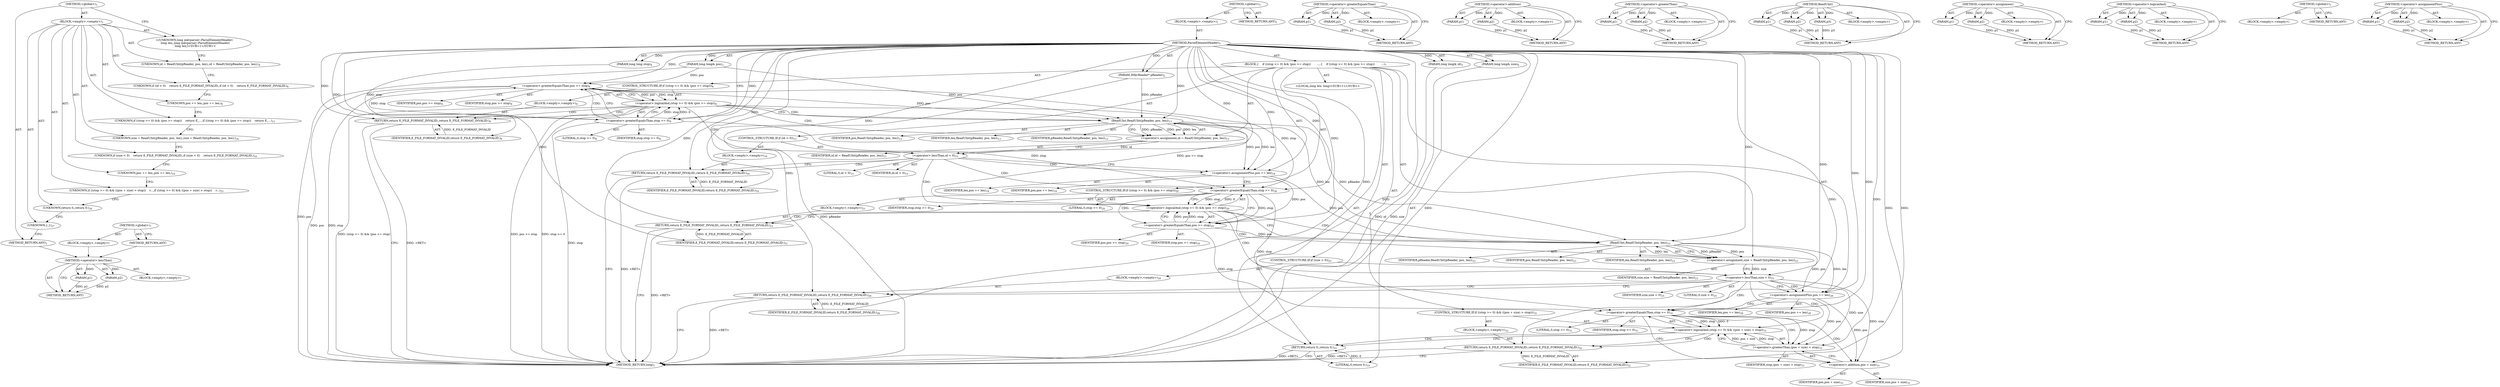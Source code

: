 digraph "&lt;global&gt;" {
vulnerable_129 [label=<(METHOD,&lt;operator&gt;.lessThan)>];
vulnerable_130 [label=<(PARAM,p1)>];
vulnerable_131 [label=<(PARAM,p2)>];
vulnerable_132 [label=<(BLOCK,&lt;empty&gt;,&lt;empty&gt;)>];
vulnerable_133 [label=<(METHOD_RETURN,ANY)>];
vulnerable_6 [label=<(METHOD,&lt;global&gt;)<SUB>1</SUB>>];
vulnerable_7 [label=<(BLOCK,&lt;empty&gt;,&lt;empty&gt;)<SUB>1</SUB>>];
vulnerable_8 [label=<(METHOD,ParseElementHeader)<SUB>1</SUB>>];
vulnerable_9 [label=<(PARAM,IMkvReader* pReader)<SUB>2</SUB>>];
vulnerable_10 [label=<(PARAM,long long&amp; pos)<SUB>3</SUB>>];
vulnerable_11 [label=<(PARAM,long long stop)<SUB>4</SUB>>];
vulnerable_12 [label=<(PARAM,long long&amp; id)<SUB>5</SUB>>];
vulnerable_13 [label=<(PARAM,long long&amp; size)<SUB>6</SUB>>];
vulnerable_14 [label=<(BLOCK,{
    if ((stop &gt;= 0) &amp;&amp; (pos &gt;= stop))
       ...,{
    if ((stop &gt;= 0) &amp;&amp; (pos &gt;= stop))
       ...)<SUB>7</SUB>>];
vulnerable_15 [label=<(CONTROL_STRUCTURE,IF,if ((stop &gt;= 0) &amp;&amp; (pos &gt;= stop)))<SUB>8</SUB>>];
vulnerable_16 [label=<(&lt;operator&gt;.logicalAnd,(stop &gt;= 0) &amp;&amp; (pos &gt;= stop))<SUB>8</SUB>>];
vulnerable_17 [label=<(&lt;operator&gt;.greaterEqualsThan,stop &gt;= 0)<SUB>8</SUB>>];
vulnerable_18 [label=<(IDENTIFIER,stop,stop &gt;= 0)<SUB>8</SUB>>];
vulnerable_19 [label=<(LITERAL,0,stop &gt;= 0)<SUB>8</SUB>>];
vulnerable_20 [label=<(&lt;operator&gt;.greaterEqualsThan,pos &gt;= stop)<SUB>8</SUB>>];
vulnerable_21 [label=<(IDENTIFIER,pos,pos &gt;= stop)<SUB>8</SUB>>];
vulnerable_22 [label=<(IDENTIFIER,stop,pos &gt;= stop)<SUB>8</SUB>>];
vulnerable_23 [label=<(BLOCK,&lt;empty&gt;,&lt;empty&gt;)<SUB>9</SUB>>];
vulnerable_24 [label=<(RETURN,return E_FILE_FORMAT_INVALID;,return E_FILE_FORMAT_INVALID;)<SUB>9</SUB>>];
vulnerable_25 [label=<(IDENTIFIER,E_FILE_FORMAT_INVALID,return E_FILE_FORMAT_INVALID;)<SUB>9</SUB>>];
vulnerable_26 [label="<(LOCAL,long len: long)<SUB>11</SUB>>"];
vulnerable_27 [label=<(&lt;operator&gt;.assignment,id = ReadUInt(pReader, pos, len))<SUB>13</SUB>>];
vulnerable_28 [label=<(IDENTIFIER,id,id = ReadUInt(pReader, pos, len))<SUB>13</SUB>>];
vulnerable_29 [label=<(ReadUInt,ReadUInt(pReader, pos, len))<SUB>13</SUB>>];
vulnerable_30 [label=<(IDENTIFIER,pReader,ReadUInt(pReader, pos, len))<SUB>13</SUB>>];
vulnerable_31 [label=<(IDENTIFIER,pos,ReadUInt(pReader, pos, len))<SUB>13</SUB>>];
vulnerable_32 [label=<(IDENTIFIER,len,ReadUInt(pReader, pos, len))<SUB>13</SUB>>];
vulnerable_33 [label=<(CONTROL_STRUCTURE,IF,if (id &lt; 0))<SUB>15</SUB>>];
vulnerable_34 [label=<(&lt;operator&gt;.lessThan,id &lt; 0)<SUB>15</SUB>>];
vulnerable_35 [label=<(IDENTIFIER,id,id &lt; 0)<SUB>15</SUB>>];
vulnerable_36 [label=<(LITERAL,0,id &lt; 0)<SUB>15</SUB>>];
vulnerable_37 [label=<(BLOCK,&lt;empty&gt;,&lt;empty&gt;)<SUB>16</SUB>>];
vulnerable_38 [label=<(RETURN,return E_FILE_FORMAT_INVALID;,return E_FILE_FORMAT_INVALID;)<SUB>16</SUB>>];
vulnerable_39 [label=<(IDENTIFIER,E_FILE_FORMAT_INVALID,return E_FILE_FORMAT_INVALID;)<SUB>16</SUB>>];
vulnerable_40 [label=<(&lt;operator&gt;.assignmentPlus,pos += len)<SUB>18</SUB>>];
vulnerable_41 [label=<(IDENTIFIER,pos,pos += len)<SUB>18</SUB>>];
vulnerable_42 [label=<(IDENTIFIER,len,pos += len)<SUB>18</SUB>>];
vulnerable_43 [label=<(CONTROL_STRUCTURE,IF,if ((stop &gt;= 0) &amp;&amp; (pos &gt;= stop)))<SUB>20</SUB>>];
vulnerable_44 [label=<(&lt;operator&gt;.logicalAnd,(stop &gt;= 0) &amp;&amp; (pos &gt;= stop))<SUB>20</SUB>>];
vulnerable_45 [label=<(&lt;operator&gt;.greaterEqualsThan,stop &gt;= 0)<SUB>20</SUB>>];
vulnerable_46 [label=<(IDENTIFIER,stop,stop &gt;= 0)<SUB>20</SUB>>];
vulnerable_47 [label=<(LITERAL,0,stop &gt;= 0)<SUB>20</SUB>>];
vulnerable_48 [label=<(&lt;operator&gt;.greaterEqualsThan,pos &gt;= stop)<SUB>20</SUB>>];
vulnerable_49 [label=<(IDENTIFIER,pos,pos &gt;= stop)<SUB>20</SUB>>];
vulnerable_50 [label=<(IDENTIFIER,stop,pos &gt;= stop)<SUB>20</SUB>>];
vulnerable_51 [label=<(BLOCK,&lt;empty&gt;,&lt;empty&gt;)<SUB>21</SUB>>];
vulnerable_52 [label=<(RETURN,return E_FILE_FORMAT_INVALID;,return E_FILE_FORMAT_INVALID;)<SUB>21</SUB>>];
vulnerable_53 [label=<(IDENTIFIER,E_FILE_FORMAT_INVALID,return E_FILE_FORMAT_INVALID;)<SUB>21</SUB>>];
vulnerable_54 [label=<(&lt;operator&gt;.assignment,size = ReadUInt(pReader, pos, len))<SUB>23</SUB>>];
vulnerable_55 [label=<(IDENTIFIER,size,size = ReadUInt(pReader, pos, len))<SUB>23</SUB>>];
vulnerable_56 [label=<(ReadUInt,ReadUInt(pReader, pos, len))<SUB>23</SUB>>];
vulnerable_57 [label=<(IDENTIFIER,pReader,ReadUInt(pReader, pos, len))<SUB>23</SUB>>];
vulnerable_58 [label=<(IDENTIFIER,pos,ReadUInt(pReader, pos, len))<SUB>23</SUB>>];
vulnerable_59 [label=<(IDENTIFIER,len,ReadUInt(pReader, pos, len))<SUB>23</SUB>>];
vulnerable_60 [label=<(CONTROL_STRUCTURE,IF,if (size &lt; 0))<SUB>25</SUB>>];
vulnerable_61 [label=<(&lt;operator&gt;.lessThan,size &lt; 0)<SUB>25</SUB>>];
vulnerable_62 [label=<(IDENTIFIER,size,size &lt; 0)<SUB>25</SUB>>];
vulnerable_63 [label=<(LITERAL,0,size &lt; 0)<SUB>25</SUB>>];
vulnerable_64 [label=<(BLOCK,&lt;empty&gt;,&lt;empty&gt;)<SUB>26</SUB>>];
vulnerable_65 [label=<(RETURN,return E_FILE_FORMAT_INVALID;,return E_FILE_FORMAT_INVALID;)<SUB>26</SUB>>];
vulnerable_66 [label=<(IDENTIFIER,E_FILE_FORMAT_INVALID,return E_FILE_FORMAT_INVALID;)<SUB>26</SUB>>];
vulnerable_67 [label=<(&lt;operator&gt;.assignmentPlus,pos += len)<SUB>28</SUB>>];
vulnerable_68 [label=<(IDENTIFIER,pos,pos += len)<SUB>28</SUB>>];
vulnerable_69 [label=<(IDENTIFIER,len,pos += len)<SUB>28</SUB>>];
vulnerable_70 [label=<(CONTROL_STRUCTURE,IF,if ((stop &gt;= 0) &amp;&amp; ((pos + size) &gt; stop)))<SUB>31</SUB>>];
vulnerable_71 [label=<(&lt;operator&gt;.logicalAnd,(stop &gt;= 0) &amp;&amp; ((pos + size) &gt; stop))<SUB>31</SUB>>];
vulnerable_72 [label=<(&lt;operator&gt;.greaterEqualsThan,stop &gt;= 0)<SUB>31</SUB>>];
vulnerable_73 [label=<(IDENTIFIER,stop,stop &gt;= 0)<SUB>31</SUB>>];
vulnerable_74 [label=<(LITERAL,0,stop &gt;= 0)<SUB>31</SUB>>];
vulnerable_75 [label=<(&lt;operator&gt;.greaterThan,(pos + size) &gt; stop)<SUB>31</SUB>>];
vulnerable_76 [label=<(&lt;operator&gt;.addition,pos + size)<SUB>31</SUB>>];
vulnerable_77 [label=<(IDENTIFIER,pos,pos + size)<SUB>31</SUB>>];
vulnerable_78 [label=<(IDENTIFIER,size,pos + size)<SUB>31</SUB>>];
vulnerable_79 [label=<(IDENTIFIER,stop,(pos + size) &gt; stop)<SUB>31</SUB>>];
vulnerable_80 [label=<(BLOCK,&lt;empty&gt;,&lt;empty&gt;)<SUB>32</SUB>>];
vulnerable_81 [label=<(RETURN,return E_FILE_FORMAT_INVALID;,return E_FILE_FORMAT_INVALID;)<SUB>32</SUB>>];
vulnerable_82 [label=<(IDENTIFIER,E_FILE_FORMAT_INVALID,return E_FILE_FORMAT_INVALID;)<SUB>32</SUB>>];
vulnerable_83 [label=<(RETURN,return 0;,return 0;)<SUB>33</SUB>>];
vulnerable_84 [label=<(LITERAL,0,return 0;)<SUB>33</SUB>>];
vulnerable_85 [label=<(METHOD_RETURN,long)<SUB>1</SUB>>];
vulnerable_87 [label=<(METHOD_RETURN,ANY)<SUB>1</SUB>>];
vulnerable_113 [label=<(METHOD,&lt;operator&gt;.greaterEqualsThan)>];
vulnerable_114 [label=<(PARAM,p1)>];
vulnerable_115 [label=<(PARAM,p2)>];
vulnerable_116 [label=<(BLOCK,&lt;empty&gt;,&lt;empty&gt;)>];
vulnerable_117 [label=<(METHOD_RETURN,ANY)>];
vulnerable_144 [label=<(METHOD,&lt;operator&gt;.addition)>];
vulnerable_145 [label=<(PARAM,p1)>];
vulnerable_146 [label=<(PARAM,p2)>];
vulnerable_147 [label=<(BLOCK,&lt;empty&gt;,&lt;empty&gt;)>];
vulnerable_148 [label=<(METHOD_RETURN,ANY)>];
vulnerable_139 [label=<(METHOD,&lt;operator&gt;.greaterThan)>];
vulnerable_140 [label=<(PARAM,p1)>];
vulnerable_141 [label=<(PARAM,p2)>];
vulnerable_142 [label=<(BLOCK,&lt;empty&gt;,&lt;empty&gt;)>];
vulnerable_143 [label=<(METHOD_RETURN,ANY)>];
vulnerable_123 [label=<(METHOD,ReadUInt)>];
vulnerable_124 [label=<(PARAM,p1)>];
vulnerable_125 [label=<(PARAM,p2)>];
vulnerable_126 [label=<(PARAM,p3)>];
vulnerable_127 [label=<(BLOCK,&lt;empty&gt;,&lt;empty&gt;)>];
vulnerable_128 [label=<(METHOD_RETURN,ANY)>];
vulnerable_118 [label=<(METHOD,&lt;operator&gt;.assignment)>];
vulnerable_119 [label=<(PARAM,p1)>];
vulnerable_120 [label=<(PARAM,p2)>];
vulnerable_121 [label=<(BLOCK,&lt;empty&gt;,&lt;empty&gt;)>];
vulnerable_122 [label=<(METHOD_RETURN,ANY)>];
vulnerable_108 [label=<(METHOD,&lt;operator&gt;.logicalAnd)>];
vulnerable_109 [label=<(PARAM,p1)>];
vulnerable_110 [label=<(PARAM,p2)>];
vulnerable_111 [label=<(BLOCK,&lt;empty&gt;,&lt;empty&gt;)>];
vulnerable_112 [label=<(METHOD_RETURN,ANY)>];
vulnerable_102 [label=<(METHOD,&lt;global&gt;)<SUB>1</SUB>>];
vulnerable_103 [label=<(BLOCK,&lt;empty&gt;,&lt;empty&gt;)>];
vulnerable_104 [label=<(METHOD_RETURN,ANY)>];
vulnerable_134 [label=<(METHOD,&lt;operator&gt;.assignmentPlus)>];
vulnerable_135 [label=<(PARAM,p1)>];
vulnerable_136 [label=<(PARAM,p2)>];
vulnerable_137 [label=<(BLOCK,&lt;empty&gt;,&lt;empty&gt;)>];
vulnerable_138 [label=<(METHOD_RETURN,ANY)>];
fixed_6 [label=<(METHOD,&lt;global&gt;)<SUB>1</SUB>>];
fixed_7 [label=<(BLOCK,&lt;empty&gt;,&lt;empty&gt;)<SUB>1</SUB>>];
fixed_8 [label="<(UNKNOWN,long mkvparser::ParseElementHeader(
  long len;,long mkvparser::ParseElementHeader(
  long len;)<SUB>1</SUB>>"];
fixed_9 [label=<(UNKNOWN,id = ReadUInt(pReader, pos, len);,id = ReadUInt(pReader, pos, len);)<SUB>4</SUB>>];
fixed_10 [label=<(UNKNOWN,if (id &lt; 0)
    return E_FILE_FORMAT_INVALID;,if (id &lt; 0)
    return E_FILE_FORMAT_INVALID;)<SUB>6</SUB>>];
fixed_11 [label=<(UNKNOWN,pos += len;,pos += len;)<SUB>9</SUB>>];
fixed_12 [label=<(UNKNOWN,if ((stop &gt;= 0) &amp;&amp; (pos &gt;= stop))
    return E_...,if ((stop &gt;= 0) &amp;&amp; (pos &gt;= stop))
    return E_...)<SUB>11</SUB>>];
fixed_13 [label=<(UNKNOWN,size = ReadUInt(pReader, pos, len);,size = ReadUInt(pReader, pos, len);)<SUB>14</SUB>>];
fixed_14 [label=<(UNKNOWN,if (size &lt; 0)
    return E_FILE_FORMAT_INVALID;,if (size &lt; 0)
    return E_FILE_FORMAT_INVALID;)<SUB>16</SUB>>];
fixed_15 [label=<(UNKNOWN,pos += len;,pos += len;)<SUB>19</SUB>>];
fixed_16 [label=<(UNKNOWN,if ((stop &gt;= 0) &amp;&amp; ((pos + size) &gt; stop))
    r...,if ((stop &gt;= 0) &amp;&amp; ((pos + size) &gt; stop))
    r...)<SUB>23</SUB>>];
fixed_17 [label=<(UNKNOWN,return 0;,return 0;)<SUB>26</SUB>>];
fixed_18 [label=<(UNKNOWN,},})<SUB>27</SUB>>];
fixed_19 [label=<(METHOD_RETURN,ANY)<SUB>1</SUB>>];
fixed_24 [label=<(METHOD,&lt;global&gt;)<SUB>1</SUB>>];
fixed_25 [label=<(BLOCK,&lt;empty&gt;,&lt;empty&gt;)>];
fixed_26 [label=<(METHOD_RETURN,ANY)>];
vulnerable_129 -> vulnerable_130  [key=0, label="AST: "];
vulnerable_129 -> vulnerable_130  [key=1, label="DDG: "];
vulnerable_129 -> vulnerable_132  [key=0, label="AST: "];
vulnerable_129 -> vulnerable_131  [key=0, label="AST: "];
vulnerable_129 -> vulnerable_131  [key=1, label="DDG: "];
vulnerable_129 -> vulnerable_133  [key=0, label="AST: "];
vulnerable_129 -> vulnerable_133  [key=1, label="CFG: "];
vulnerable_130 -> vulnerable_133  [key=0, label="DDG: p1"];
vulnerable_131 -> vulnerable_133  [key=0, label="DDG: p2"];
vulnerable_6 -> vulnerable_7  [key=0, label="AST: "];
vulnerable_6 -> vulnerable_87  [key=0, label="AST: "];
vulnerable_6 -> vulnerable_87  [key=1, label="CFG: "];
vulnerable_7 -> vulnerable_8  [key=0, label="AST: "];
vulnerable_8 -> vulnerable_9  [key=0, label="AST: "];
vulnerable_8 -> vulnerable_9  [key=1, label="DDG: "];
vulnerable_8 -> vulnerable_10  [key=0, label="AST: "];
vulnerable_8 -> vulnerable_10  [key=1, label="DDG: "];
vulnerable_8 -> vulnerable_11  [key=0, label="AST: "];
vulnerable_8 -> vulnerable_11  [key=1, label="DDG: "];
vulnerable_8 -> vulnerable_12  [key=0, label="AST: "];
vulnerable_8 -> vulnerable_12  [key=1, label="DDG: "];
vulnerable_8 -> vulnerable_13  [key=0, label="AST: "];
vulnerable_8 -> vulnerable_13  [key=1, label="DDG: "];
vulnerable_8 -> vulnerable_14  [key=0, label="AST: "];
vulnerable_8 -> vulnerable_85  [key=0, label="AST: "];
vulnerable_8 -> vulnerable_17  [key=0, label="CFG: "];
vulnerable_8 -> vulnerable_17  [key=1, label="DDG: "];
vulnerable_8 -> vulnerable_40  [key=0, label="DDG: "];
vulnerable_8 -> vulnerable_67  [key=0, label="DDG: "];
vulnerable_8 -> vulnerable_83  [key=0, label="DDG: "];
vulnerable_8 -> vulnerable_84  [key=0, label="DDG: "];
vulnerable_8 -> vulnerable_24  [key=0, label="DDG: "];
vulnerable_8 -> vulnerable_29  [key=0, label="DDG: "];
vulnerable_8 -> vulnerable_34  [key=0, label="DDG: "];
vulnerable_8 -> vulnerable_38  [key=0, label="DDG: "];
vulnerable_8 -> vulnerable_52  [key=0, label="DDG: "];
vulnerable_8 -> vulnerable_56  [key=0, label="DDG: "];
vulnerable_8 -> vulnerable_61  [key=0, label="DDG: "];
vulnerable_8 -> vulnerable_65  [key=0, label="DDG: "];
vulnerable_8 -> vulnerable_81  [key=0, label="DDG: "];
vulnerable_8 -> vulnerable_20  [key=0, label="DDG: "];
vulnerable_8 -> vulnerable_25  [key=0, label="DDG: "];
vulnerable_8 -> vulnerable_39  [key=0, label="DDG: "];
vulnerable_8 -> vulnerable_45  [key=0, label="DDG: "];
vulnerable_8 -> vulnerable_48  [key=0, label="DDG: "];
vulnerable_8 -> vulnerable_53  [key=0, label="DDG: "];
vulnerable_8 -> vulnerable_66  [key=0, label="DDG: "];
vulnerable_8 -> vulnerable_72  [key=0, label="DDG: "];
vulnerable_8 -> vulnerable_75  [key=0, label="DDG: "];
vulnerable_8 -> vulnerable_82  [key=0, label="DDG: "];
vulnerable_8 -> vulnerable_76  [key=0, label="DDG: "];
vulnerable_9 -> vulnerable_85  [key=0, label="DDG: pReader"];
vulnerable_9 -> vulnerable_29  [key=0, label="DDG: pReader"];
vulnerable_10 -> vulnerable_85  [key=0, label="DDG: pos"];
vulnerable_10 -> vulnerable_29  [key=0, label="DDG: pos"];
vulnerable_10 -> vulnerable_20  [key=0, label="DDG: pos"];
vulnerable_11 -> vulnerable_17  [key=0, label="DDG: stop"];
vulnerable_12 -> vulnerable_85  [key=0, label="DDG: id"];
vulnerable_13 -> vulnerable_85  [key=0, label="DDG: size"];
vulnerable_14 -> vulnerable_15  [key=0, label="AST: "];
vulnerable_14 -> vulnerable_26  [key=0, label="AST: "];
vulnerable_14 -> vulnerable_27  [key=0, label="AST: "];
vulnerable_14 -> vulnerable_33  [key=0, label="AST: "];
vulnerable_14 -> vulnerable_40  [key=0, label="AST: "];
vulnerable_14 -> vulnerable_43  [key=0, label="AST: "];
vulnerable_14 -> vulnerable_54  [key=0, label="AST: "];
vulnerable_14 -> vulnerable_60  [key=0, label="AST: "];
vulnerable_14 -> vulnerable_67  [key=0, label="AST: "];
vulnerable_14 -> vulnerable_70  [key=0, label="AST: "];
vulnerable_14 -> vulnerable_83  [key=0, label="AST: "];
vulnerable_15 -> vulnerable_16  [key=0, label="AST: "];
vulnerable_15 -> vulnerable_23  [key=0, label="AST: "];
vulnerable_16 -> vulnerable_17  [key=0, label="AST: "];
vulnerable_16 -> vulnerable_20  [key=0, label="AST: "];
vulnerable_16 -> vulnerable_24  [key=0, label="CFG: "];
vulnerable_16 -> vulnerable_24  [key=1, label="CDG: "];
vulnerable_16 -> vulnerable_29  [key=0, label="CFG: "];
vulnerable_16 -> vulnerable_29  [key=1, label="CDG: "];
vulnerable_16 -> vulnerable_85  [key=0, label="DDG: stop &gt;= 0"];
vulnerable_16 -> vulnerable_85  [key=1, label="DDG: pos &gt;= stop"];
vulnerable_16 -> vulnerable_85  [key=2, label="DDG: (stop &gt;= 0) &amp;&amp; (pos &gt;= stop)"];
vulnerable_16 -> vulnerable_44  [key=0, label="DDG: pos &gt;= stop"];
vulnerable_16 -> vulnerable_34  [key=0, label="CDG: "];
vulnerable_16 -> vulnerable_27  [key=0, label="CDG: "];
vulnerable_17 -> vulnerable_18  [key=0, label="AST: "];
vulnerable_17 -> vulnerable_19  [key=0, label="AST: "];
vulnerable_17 -> vulnerable_16  [key=0, label="CFG: "];
vulnerable_17 -> vulnerable_16  [key=1, label="DDG: stop"];
vulnerable_17 -> vulnerable_16  [key=2, label="DDG: 0"];
vulnerable_17 -> vulnerable_20  [key=0, label="CFG: "];
vulnerable_17 -> vulnerable_20  [key=1, label="DDG: stop"];
vulnerable_17 -> vulnerable_20  [key=2, label="CDG: "];
vulnerable_17 -> vulnerable_85  [key=0, label="DDG: stop"];
vulnerable_17 -> vulnerable_45  [key=0, label="DDG: stop"];
vulnerable_20 -> vulnerable_21  [key=0, label="AST: "];
vulnerable_20 -> vulnerable_22  [key=0, label="AST: "];
vulnerable_20 -> vulnerable_16  [key=0, label="CFG: "];
vulnerable_20 -> vulnerable_16  [key=1, label="DDG: pos"];
vulnerable_20 -> vulnerable_16  [key=2, label="DDG: stop"];
vulnerable_20 -> vulnerable_85  [key=0, label="DDG: pos"];
vulnerable_20 -> vulnerable_85  [key=1, label="DDG: stop"];
vulnerable_20 -> vulnerable_29  [key=0, label="DDG: pos"];
vulnerable_20 -> vulnerable_45  [key=0, label="DDG: stop"];
vulnerable_23 -> vulnerable_24  [key=0, label="AST: "];
vulnerable_24 -> vulnerable_25  [key=0, label="AST: "];
vulnerable_24 -> vulnerable_85  [key=0, label="CFG: "];
vulnerable_24 -> vulnerable_85  [key=1, label="DDG: &lt;RET&gt;"];
vulnerable_25 -> vulnerable_24  [key=0, label="DDG: E_FILE_FORMAT_INVALID"];
vulnerable_27 -> vulnerable_28  [key=0, label="AST: "];
vulnerable_27 -> vulnerable_29  [key=0, label="AST: "];
vulnerable_27 -> vulnerable_34  [key=0, label="CFG: "];
vulnerable_27 -> vulnerable_34  [key=1, label="DDG: id"];
vulnerable_29 -> vulnerable_30  [key=0, label="AST: "];
vulnerable_29 -> vulnerable_31  [key=0, label="AST: "];
vulnerable_29 -> vulnerable_32  [key=0, label="AST: "];
vulnerable_29 -> vulnerable_27  [key=0, label="CFG: "];
vulnerable_29 -> vulnerable_27  [key=1, label="DDG: pReader"];
vulnerable_29 -> vulnerable_27  [key=2, label="DDG: pos"];
vulnerable_29 -> vulnerable_27  [key=3, label="DDG: len"];
vulnerable_29 -> vulnerable_40  [key=0, label="DDG: len"];
vulnerable_29 -> vulnerable_40  [key=1, label="DDG: pos"];
vulnerable_29 -> vulnerable_56  [key=0, label="DDG: pReader"];
vulnerable_29 -> vulnerable_56  [key=1, label="DDG: len"];
vulnerable_33 -> vulnerable_34  [key=0, label="AST: "];
vulnerable_33 -> vulnerable_37  [key=0, label="AST: "];
vulnerable_34 -> vulnerable_35  [key=0, label="AST: "];
vulnerable_34 -> vulnerable_36  [key=0, label="AST: "];
vulnerable_34 -> vulnerable_38  [key=0, label="CFG: "];
vulnerable_34 -> vulnerable_38  [key=1, label="CDG: "];
vulnerable_34 -> vulnerable_40  [key=0, label="CFG: "];
vulnerable_34 -> vulnerable_40  [key=1, label="CDG: "];
vulnerable_34 -> vulnerable_45  [key=0, label="CDG: "];
vulnerable_34 -> vulnerable_44  [key=0, label="CDG: "];
vulnerable_37 -> vulnerable_38  [key=0, label="AST: "];
vulnerable_38 -> vulnerable_39  [key=0, label="AST: "];
vulnerable_38 -> vulnerable_85  [key=0, label="CFG: "];
vulnerable_38 -> vulnerable_85  [key=1, label="DDG: &lt;RET&gt;"];
vulnerable_39 -> vulnerable_38  [key=0, label="DDG: E_FILE_FORMAT_INVALID"];
vulnerable_40 -> vulnerable_41  [key=0, label="AST: "];
vulnerable_40 -> vulnerable_42  [key=0, label="AST: "];
vulnerable_40 -> vulnerable_45  [key=0, label="CFG: "];
vulnerable_40 -> vulnerable_56  [key=0, label="DDG: pos"];
vulnerable_40 -> vulnerable_48  [key=0, label="DDG: pos"];
vulnerable_43 -> vulnerable_44  [key=0, label="AST: "];
vulnerable_43 -> vulnerable_51  [key=0, label="AST: "];
vulnerable_44 -> vulnerable_45  [key=0, label="AST: "];
vulnerable_44 -> vulnerable_48  [key=0, label="AST: "];
vulnerable_44 -> vulnerable_52  [key=0, label="CFG: "];
vulnerable_44 -> vulnerable_52  [key=1, label="CDG: "];
vulnerable_44 -> vulnerable_56  [key=0, label="CFG: "];
vulnerable_44 -> vulnerable_56  [key=1, label="CDG: "];
vulnerable_44 -> vulnerable_54  [key=0, label="CDG: "];
vulnerable_44 -> vulnerable_61  [key=0, label="CDG: "];
vulnerable_45 -> vulnerable_46  [key=0, label="AST: "];
vulnerable_45 -> vulnerable_47  [key=0, label="AST: "];
vulnerable_45 -> vulnerable_44  [key=0, label="CFG: "];
vulnerable_45 -> vulnerable_44  [key=1, label="DDG: stop"];
vulnerable_45 -> vulnerable_44  [key=2, label="DDG: 0"];
vulnerable_45 -> vulnerable_48  [key=0, label="CFG: "];
vulnerable_45 -> vulnerable_48  [key=1, label="DDG: stop"];
vulnerable_45 -> vulnerable_48  [key=2, label="CDG: "];
vulnerable_45 -> vulnerable_72  [key=0, label="DDG: stop"];
vulnerable_48 -> vulnerable_49  [key=0, label="AST: "];
vulnerable_48 -> vulnerable_50  [key=0, label="AST: "];
vulnerable_48 -> vulnerable_44  [key=0, label="CFG: "];
vulnerable_48 -> vulnerable_44  [key=1, label="DDG: pos"];
vulnerable_48 -> vulnerable_44  [key=2, label="DDG: stop"];
vulnerable_48 -> vulnerable_56  [key=0, label="DDG: pos"];
vulnerable_48 -> vulnerable_72  [key=0, label="DDG: stop"];
vulnerable_51 -> vulnerable_52  [key=0, label="AST: "];
vulnerable_52 -> vulnerable_53  [key=0, label="AST: "];
vulnerable_52 -> vulnerable_85  [key=0, label="CFG: "];
vulnerable_52 -> vulnerable_85  [key=1, label="DDG: &lt;RET&gt;"];
vulnerable_53 -> vulnerable_52  [key=0, label="DDG: E_FILE_FORMAT_INVALID"];
vulnerable_54 -> vulnerable_55  [key=0, label="AST: "];
vulnerable_54 -> vulnerable_56  [key=0, label="AST: "];
vulnerable_54 -> vulnerable_61  [key=0, label="CFG: "];
vulnerable_54 -> vulnerable_61  [key=1, label="DDG: size"];
vulnerable_56 -> vulnerable_57  [key=0, label="AST: "];
vulnerable_56 -> vulnerable_58  [key=0, label="AST: "];
vulnerable_56 -> vulnerable_59  [key=0, label="AST: "];
vulnerable_56 -> vulnerable_54  [key=0, label="CFG: "];
vulnerable_56 -> vulnerable_54  [key=1, label="DDG: pReader"];
vulnerable_56 -> vulnerable_54  [key=2, label="DDG: pos"];
vulnerable_56 -> vulnerable_54  [key=3, label="DDG: len"];
vulnerable_56 -> vulnerable_67  [key=0, label="DDG: len"];
vulnerable_56 -> vulnerable_67  [key=1, label="DDG: pos"];
vulnerable_60 -> vulnerable_61  [key=0, label="AST: "];
vulnerable_60 -> vulnerable_64  [key=0, label="AST: "];
vulnerable_61 -> vulnerable_62  [key=0, label="AST: "];
vulnerable_61 -> vulnerable_63  [key=0, label="AST: "];
vulnerable_61 -> vulnerable_65  [key=0, label="CFG: "];
vulnerable_61 -> vulnerable_65  [key=1, label="CDG: "];
vulnerable_61 -> vulnerable_67  [key=0, label="CFG: "];
vulnerable_61 -> vulnerable_67  [key=1, label="CDG: "];
vulnerable_61 -> vulnerable_75  [key=0, label="DDG: size"];
vulnerable_61 -> vulnerable_76  [key=0, label="DDG: size"];
vulnerable_61 -> vulnerable_72  [key=0, label="CDG: "];
vulnerable_61 -> vulnerable_71  [key=0, label="CDG: "];
vulnerable_64 -> vulnerable_65  [key=0, label="AST: "];
vulnerable_65 -> vulnerable_66  [key=0, label="AST: "];
vulnerable_65 -> vulnerable_85  [key=0, label="CFG: "];
vulnerable_65 -> vulnerable_85  [key=1, label="DDG: &lt;RET&gt;"];
vulnerable_66 -> vulnerable_65  [key=0, label="DDG: E_FILE_FORMAT_INVALID"];
vulnerable_67 -> vulnerable_68  [key=0, label="AST: "];
vulnerable_67 -> vulnerable_69  [key=0, label="AST: "];
vulnerable_67 -> vulnerable_72  [key=0, label="CFG: "];
vulnerable_67 -> vulnerable_75  [key=0, label="DDG: pos"];
vulnerable_67 -> vulnerable_76  [key=0, label="DDG: pos"];
vulnerable_70 -> vulnerable_71  [key=0, label="AST: "];
vulnerable_70 -> vulnerable_80  [key=0, label="AST: "];
vulnerable_71 -> vulnerable_72  [key=0, label="AST: "];
vulnerable_71 -> vulnerable_75  [key=0, label="AST: "];
vulnerable_71 -> vulnerable_81  [key=0, label="CFG: "];
vulnerable_71 -> vulnerable_81  [key=1, label="CDG: "];
vulnerable_71 -> vulnerable_83  [key=0, label="CFG: "];
vulnerable_71 -> vulnerable_83  [key=1, label="CDG: "];
vulnerable_72 -> vulnerable_73  [key=0, label="AST: "];
vulnerable_72 -> vulnerable_74  [key=0, label="AST: "];
vulnerable_72 -> vulnerable_71  [key=0, label="CFG: "];
vulnerable_72 -> vulnerable_71  [key=1, label="DDG: stop"];
vulnerable_72 -> vulnerable_71  [key=2, label="DDG: 0"];
vulnerable_72 -> vulnerable_76  [key=0, label="CFG: "];
vulnerable_72 -> vulnerable_76  [key=1, label="CDG: "];
vulnerable_72 -> vulnerable_75  [key=0, label="DDG: stop"];
vulnerable_72 -> vulnerable_75  [key=1, label="CDG: "];
vulnerable_75 -> vulnerable_76  [key=0, label="AST: "];
vulnerable_75 -> vulnerable_79  [key=0, label="AST: "];
vulnerable_75 -> vulnerable_71  [key=0, label="CFG: "];
vulnerable_75 -> vulnerable_71  [key=1, label="DDG: pos + size"];
vulnerable_75 -> vulnerable_71  [key=2, label="DDG: stop"];
vulnerable_76 -> vulnerable_77  [key=0, label="AST: "];
vulnerable_76 -> vulnerable_78  [key=0, label="AST: "];
vulnerable_76 -> vulnerable_75  [key=0, label="CFG: "];
vulnerable_80 -> vulnerable_81  [key=0, label="AST: "];
vulnerable_81 -> vulnerable_82  [key=0, label="AST: "];
vulnerable_81 -> vulnerable_85  [key=0, label="CFG: "];
vulnerable_81 -> vulnerable_85  [key=1, label="DDG: &lt;RET&gt;"];
vulnerable_82 -> vulnerable_81  [key=0, label="DDG: E_FILE_FORMAT_INVALID"];
vulnerable_83 -> vulnerable_84  [key=0, label="AST: "];
vulnerable_83 -> vulnerable_85  [key=0, label="CFG: "];
vulnerable_83 -> vulnerable_85  [key=1, label="DDG: &lt;RET&gt;"];
vulnerable_84 -> vulnerable_83  [key=0, label="DDG: 0"];
vulnerable_113 -> vulnerable_114  [key=0, label="AST: "];
vulnerable_113 -> vulnerable_114  [key=1, label="DDG: "];
vulnerable_113 -> vulnerable_116  [key=0, label="AST: "];
vulnerable_113 -> vulnerable_115  [key=0, label="AST: "];
vulnerable_113 -> vulnerable_115  [key=1, label="DDG: "];
vulnerable_113 -> vulnerable_117  [key=0, label="AST: "];
vulnerable_113 -> vulnerable_117  [key=1, label="CFG: "];
vulnerable_114 -> vulnerable_117  [key=0, label="DDG: p1"];
vulnerable_115 -> vulnerable_117  [key=0, label="DDG: p2"];
vulnerable_144 -> vulnerable_145  [key=0, label="AST: "];
vulnerable_144 -> vulnerable_145  [key=1, label="DDG: "];
vulnerable_144 -> vulnerable_147  [key=0, label="AST: "];
vulnerable_144 -> vulnerable_146  [key=0, label="AST: "];
vulnerable_144 -> vulnerable_146  [key=1, label="DDG: "];
vulnerable_144 -> vulnerable_148  [key=0, label="AST: "];
vulnerable_144 -> vulnerable_148  [key=1, label="CFG: "];
vulnerable_145 -> vulnerable_148  [key=0, label="DDG: p1"];
vulnerable_146 -> vulnerable_148  [key=0, label="DDG: p2"];
vulnerable_139 -> vulnerable_140  [key=0, label="AST: "];
vulnerable_139 -> vulnerable_140  [key=1, label="DDG: "];
vulnerable_139 -> vulnerable_142  [key=0, label="AST: "];
vulnerable_139 -> vulnerable_141  [key=0, label="AST: "];
vulnerable_139 -> vulnerable_141  [key=1, label="DDG: "];
vulnerable_139 -> vulnerable_143  [key=0, label="AST: "];
vulnerable_139 -> vulnerable_143  [key=1, label="CFG: "];
vulnerable_140 -> vulnerable_143  [key=0, label="DDG: p1"];
vulnerable_141 -> vulnerable_143  [key=0, label="DDG: p2"];
vulnerable_123 -> vulnerable_124  [key=0, label="AST: "];
vulnerable_123 -> vulnerable_124  [key=1, label="DDG: "];
vulnerable_123 -> vulnerable_127  [key=0, label="AST: "];
vulnerable_123 -> vulnerable_125  [key=0, label="AST: "];
vulnerable_123 -> vulnerable_125  [key=1, label="DDG: "];
vulnerable_123 -> vulnerable_128  [key=0, label="AST: "];
vulnerable_123 -> vulnerable_128  [key=1, label="CFG: "];
vulnerable_123 -> vulnerable_126  [key=0, label="AST: "];
vulnerable_123 -> vulnerable_126  [key=1, label="DDG: "];
vulnerable_124 -> vulnerable_128  [key=0, label="DDG: p1"];
vulnerable_125 -> vulnerable_128  [key=0, label="DDG: p2"];
vulnerable_126 -> vulnerable_128  [key=0, label="DDG: p3"];
vulnerable_118 -> vulnerable_119  [key=0, label="AST: "];
vulnerable_118 -> vulnerable_119  [key=1, label="DDG: "];
vulnerable_118 -> vulnerable_121  [key=0, label="AST: "];
vulnerable_118 -> vulnerable_120  [key=0, label="AST: "];
vulnerable_118 -> vulnerable_120  [key=1, label="DDG: "];
vulnerable_118 -> vulnerable_122  [key=0, label="AST: "];
vulnerable_118 -> vulnerable_122  [key=1, label="CFG: "];
vulnerable_119 -> vulnerable_122  [key=0, label="DDG: p1"];
vulnerable_120 -> vulnerable_122  [key=0, label="DDG: p2"];
vulnerable_108 -> vulnerable_109  [key=0, label="AST: "];
vulnerable_108 -> vulnerable_109  [key=1, label="DDG: "];
vulnerable_108 -> vulnerable_111  [key=0, label="AST: "];
vulnerable_108 -> vulnerable_110  [key=0, label="AST: "];
vulnerable_108 -> vulnerable_110  [key=1, label="DDG: "];
vulnerable_108 -> vulnerable_112  [key=0, label="AST: "];
vulnerable_108 -> vulnerable_112  [key=1, label="CFG: "];
vulnerable_109 -> vulnerable_112  [key=0, label="DDG: p1"];
vulnerable_110 -> vulnerable_112  [key=0, label="DDG: p2"];
vulnerable_102 -> vulnerable_103  [key=0, label="AST: "];
vulnerable_102 -> vulnerable_104  [key=0, label="AST: "];
vulnerable_102 -> vulnerable_104  [key=1, label="CFG: "];
vulnerable_134 -> vulnerable_135  [key=0, label="AST: "];
vulnerable_134 -> vulnerable_135  [key=1, label="DDG: "];
vulnerable_134 -> vulnerable_137  [key=0, label="AST: "];
vulnerable_134 -> vulnerable_136  [key=0, label="AST: "];
vulnerable_134 -> vulnerable_136  [key=1, label="DDG: "];
vulnerable_134 -> vulnerable_138  [key=0, label="AST: "];
vulnerable_134 -> vulnerable_138  [key=1, label="CFG: "];
vulnerable_135 -> vulnerable_138  [key=0, label="DDG: p1"];
vulnerable_136 -> vulnerable_138  [key=0, label="DDG: p2"];
fixed_6 -> fixed_7  [key=0, label="AST: "];
fixed_6 -> fixed_19  [key=0, label="AST: "];
fixed_6 -> fixed_8  [key=0, label="CFG: "];
fixed_7 -> fixed_8  [key=0, label="AST: "];
fixed_7 -> fixed_9  [key=0, label="AST: "];
fixed_7 -> fixed_10  [key=0, label="AST: "];
fixed_7 -> fixed_11  [key=0, label="AST: "];
fixed_7 -> fixed_12  [key=0, label="AST: "];
fixed_7 -> fixed_13  [key=0, label="AST: "];
fixed_7 -> fixed_14  [key=0, label="AST: "];
fixed_7 -> fixed_15  [key=0, label="AST: "];
fixed_7 -> fixed_16  [key=0, label="AST: "];
fixed_7 -> fixed_17  [key=0, label="AST: "];
fixed_7 -> fixed_18  [key=0, label="AST: "];
fixed_8 -> fixed_9  [key=0, label="CFG: "];
fixed_9 -> fixed_10  [key=0, label="CFG: "];
fixed_10 -> fixed_11  [key=0, label="CFG: "];
fixed_11 -> fixed_12  [key=0, label="CFG: "];
fixed_12 -> fixed_13  [key=0, label="CFG: "];
fixed_13 -> fixed_14  [key=0, label="CFG: "];
fixed_14 -> fixed_15  [key=0, label="CFG: "];
fixed_15 -> fixed_16  [key=0, label="CFG: "];
fixed_16 -> fixed_17  [key=0, label="CFG: "];
fixed_17 -> fixed_18  [key=0, label="CFG: "];
fixed_18 -> fixed_19  [key=0, label="CFG: "];
fixed_19 -> vulnerable_129  [key=0];
fixed_24 -> fixed_25  [key=0, label="AST: "];
fixed_24 -> fixed_26  [key=0, label="AST: "];
fixed_24 -> fixed_26  [key=1, label="CFG: "];
fixed_25 -> vulnerable_129  [key=0];
fixed_26 -> vulnerable_129  [key=0];
}
